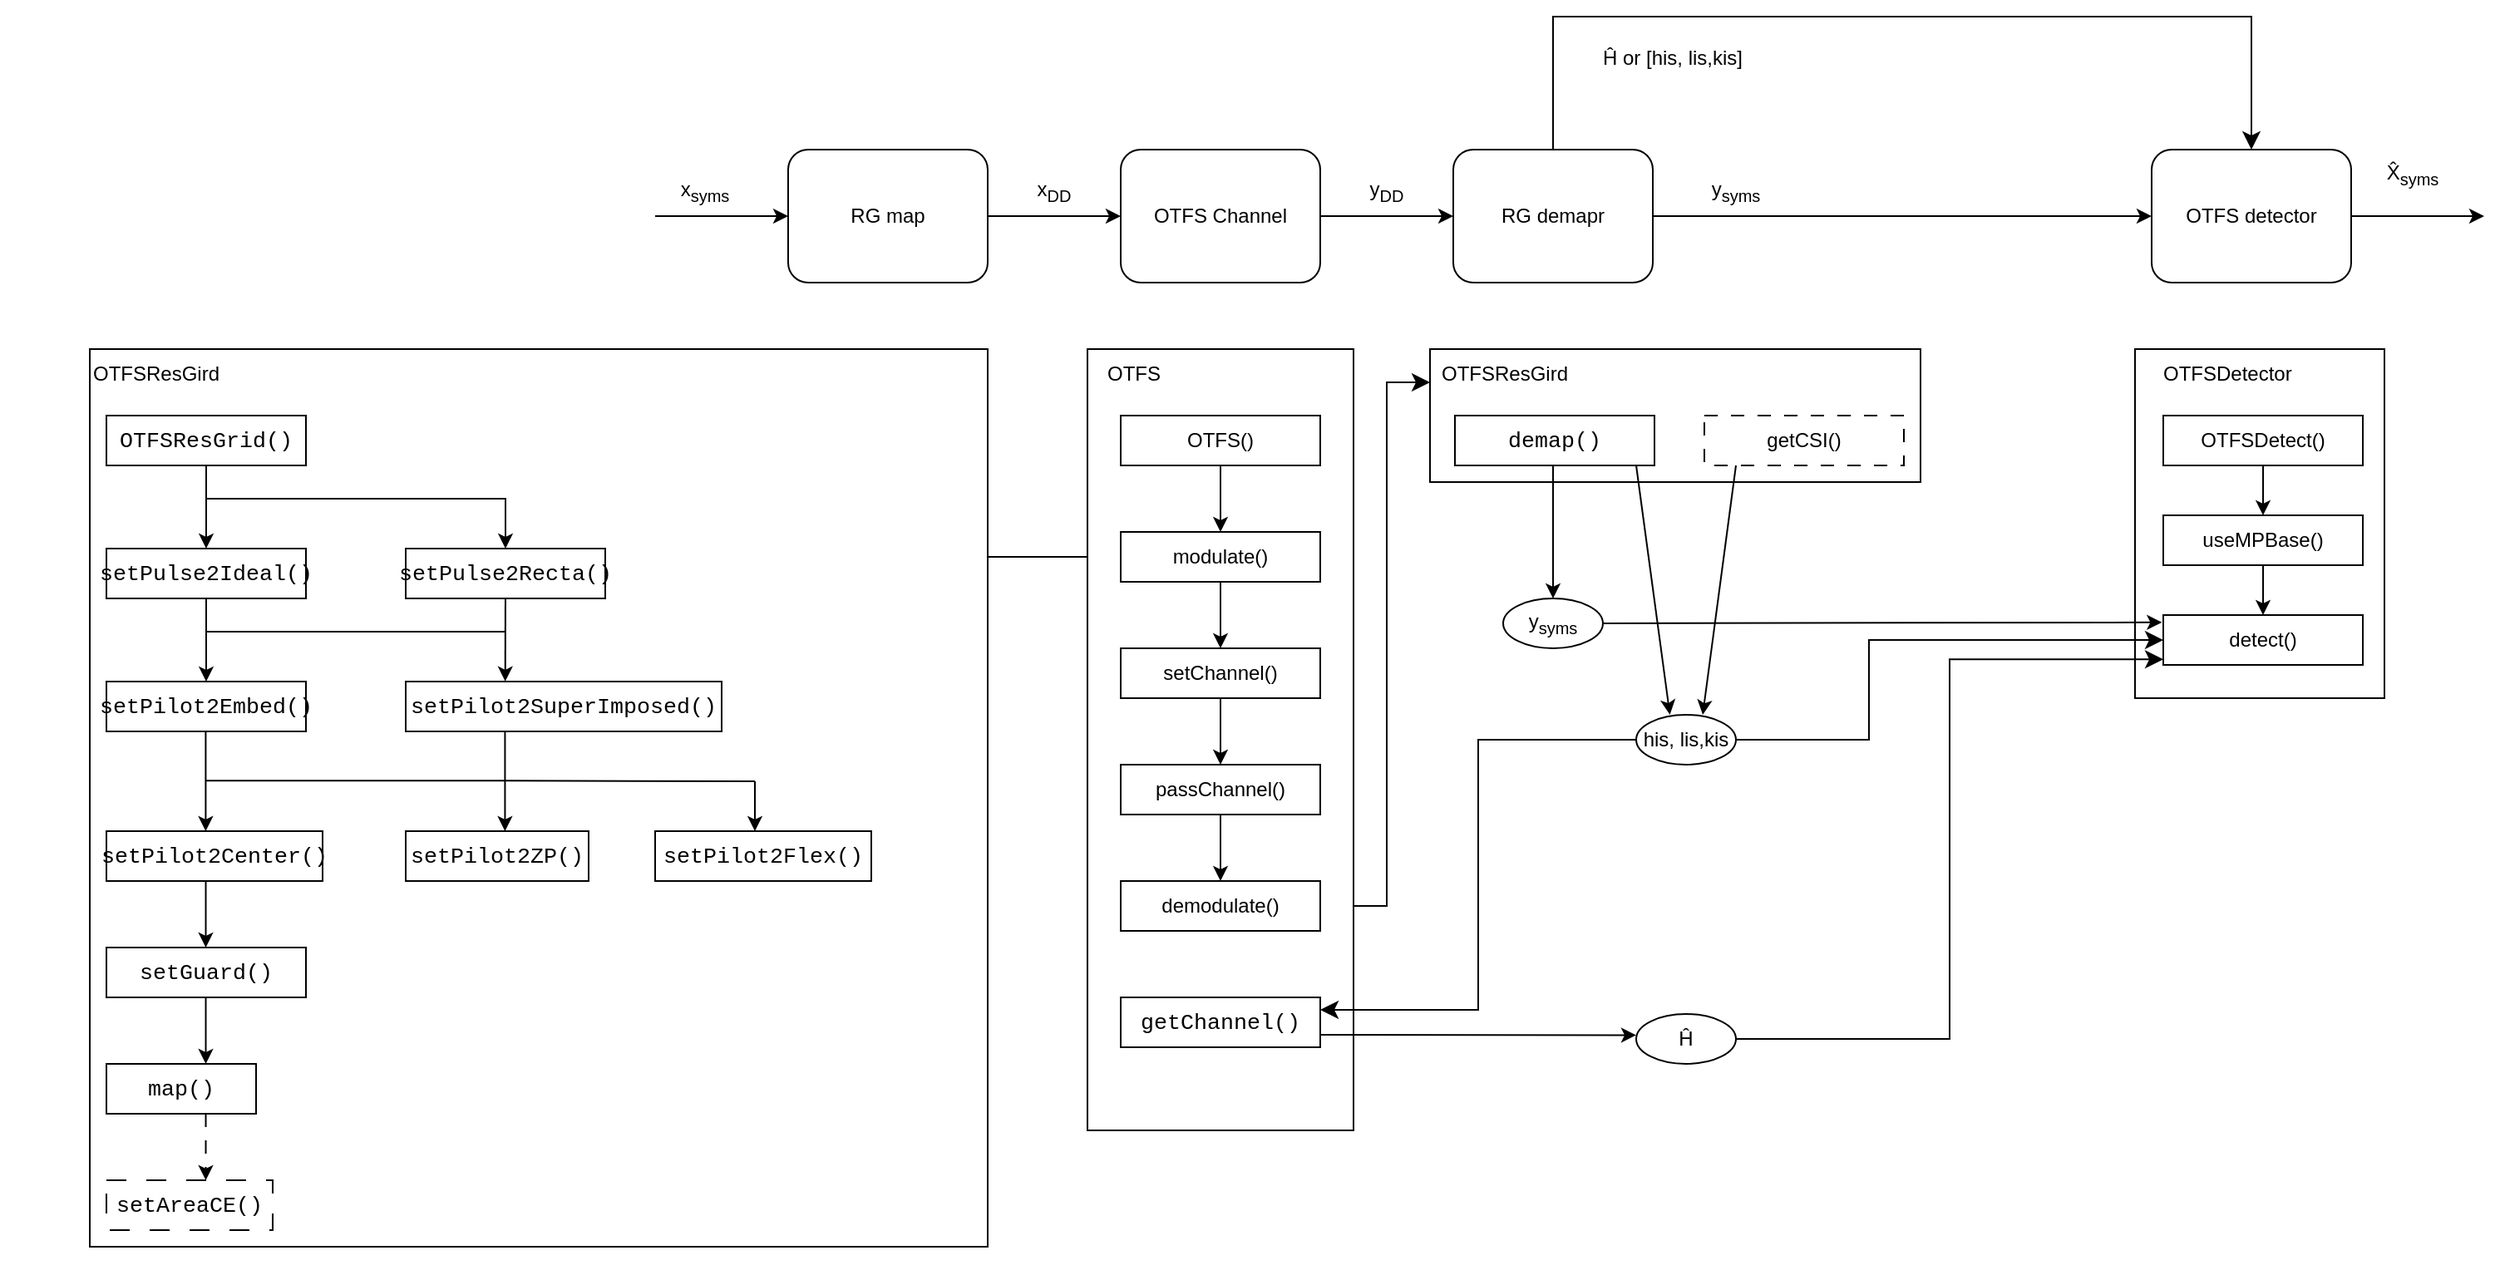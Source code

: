 <mxfile version="20.8.16" type="device"><diagram name="Page-1" id="07f2ILOok9uQjPRQz_GA"><mxGraphModel dx="2261" dy="836" grid="1" gridSize="10" guides="1" tooltips="1" connect="1" arrows="1" fold="1" page="1" pageScale="1" pageWidth="827" pageHeight="1169" math="0" shadow="0"><root><mxCell id="0"/><mxCell id="1" parent="0"/><mxCell id="uuh1BocC65hF1Oz7mhSW-53" value="" style="group;fillColor=default;" vertex="1" connectable="0" parent="1"><mxGeometry x="-540" y="680" width="540" height="540" as="geometry"/></mxCell><mxCell id="uuh1BocC65hF1Oz7mhSW-22" value="OTFSResGird" style="text;html=1;strokeColor=none;fillColor=none;align=left;verticalAlign=middle;whiteSpace=wrap;rounded=0;" vertex="1" parent="uuh1BocC65hF1Oz7mhSW-53"><mxGeometry width="110" height="30" as="geometry"/></mxCell><mxCell id="uuh1BocC65hF1Oz7mhSW-23" value="&lt;div style=&quot;padding: 30px; font-size: medium;&quot; class=&quot;rtcContent&quot;&gt;&lt;div style=&quot;font-size: 10pt; font-family: Menlo, Monaco, Consolas, &amp;quot;Courier New&amp;quot;, monospace;&quot; class=&quot;lineNode&quot;&gt;OTFSResGrid()&lt;/div&gt;&lt;/div&gt;" style="rounded=0;whiteSpace=wrap;html=1;align=center;" vertex="1" parent="uuh1BocC65hF1Oz7mhSW-53"><mxGeometry x="10" y="40" width="120" height="30" as="geometry"/></mxCell><mxCell id="uuh1BocC65hF1Oz7mhSW-24" value="&lt;div style=&quot;padding: 30px; font-size: medium;&quot; class=&quot;rtcContent&quot;&gt;&lt;div style=&quot;font-size: 10pt; font-family: Menlo, Monaco, Consolas, &amp;quot;Courier New&amp;quot;, monospace;&quot; class=&quot;lineNode&quot;&gt;&lt;div style=&quot;padding: 30px; font-size: medium; text-align: start;&quot; class=&quot;rtcContent&quot;&gt;&lt;div style=&quot;font-size: 10pt;&quot; class=&quot;lineNode&quot;&gt;setPulse2Ideal()&lt;/div&gt;&lt;/div&gt;&lt;/div&gt;&lt;/div&gt;" style="rounded=0;whiteSpace=wrap;html=1;align=center;" vertex="1" parent="uuh1BocC65hF1Oz7mhSW-53"><mxGeometry x="10" y="120" width="120" height="30" as="geometry"/></mxCell><mxCell id="uuh1BocC65hF1Oz7mhSW-27" style="edgeStyle=orthogonalEdgeStyle;rounded=0;orthogonalLoop=1;jettySize=auto;html=1;entryX=0.5;entryY=0;entryDx=0;entryDy=0;" edge="1" parent="uuh1BocC65hF1Oz7mhSW-53" source="uuh1BocC65hF1Oz7mhSW-23" target="uuh1BocC65hF1Oz7mhSW-24"><mxGeometry relative="1" as="geometry"/></mxCell><mxCell id="uuh1BocC65hF1Oz7mhSW-25" value="&lt;div style=&quot;padding: 30px; font-size: medium;&quot; class=&quot;rtcContent&quot;&gt;&lt;div style=&quot;font-size: 10pt; font-family: Menlo, Monaco, Consolas, &amp;quot;Courier New&amp;quot;, monospace;&quot; class=&quot;lineNode&quot;&gt;&lt;div style=&quot;padding: 30px; font-size: medium; text-align: start;&quot; class=&quot;rtcContent&quot;&gt;&lt;div style=&quot;font-size: 10pt;&quot; class=&quot;lineNode&quot;&gt;&lt;div style=&quot;padding: 30px; font-size: medium;&quot; class=&quot;rtcContent&quot;&gt;&lt;div style=&quot;font-size: 10pt;&quot; class=&quot;lineNode&quot;&gt;setPulse2Recta()&lt;/div&gt;&lt;/div&gt;&lt;/div&gt;&lt;/div&gt;&lt;/div&gt;&lt;/div&gt;" style="rounded=0;whiteSpace=wrap;html=1;align=center;" vertex="1" parent="uuh1BocC65hF1Oz7mhSW-53"><mxGeometry x="190" y="120" width="120" height="30" as="geometry"/></mxCell><mxCell id="uuh1BocC65hF1Oz7mhSW-29" style="edgeStyle=orthogonalEdgeStyle;rounded=0;orthogonalLoop=1;jettySize=auto;html=1;" edge="1" parent="uuh1BocC65hF1Oz7mhSW-53" source="uuh1BocC65hF1Oz7mhSW-23" target="uuh1BocC65hF1Oz7mhSW-25"><mxGeometry relative="1" as="geometry"><Array as="points"><mxPoint x="70" y="90"/><mxPoint x="250" y="90"/></Array></mxGeometry></mxCell><mxCell id="uuh1BocC65hF1Oz7mhSW-30" value="&lt;div style=&quot;padding: 30px; font-size: medium; text-align: start;&quot; class=&quot;rtcContent&quot;&gt;&lt;div style=&quot;font-size: 10pt; font-family: Menlo, Monaco, Consolas, &amp;quot;Courier New&amp;quot;, monospace;&quot; class=&quot;lineNode&quot;&gt;setPilot2Embed()&lt;/div&gt;&lt;/div&gt;" style="rounded=0;whiteSpace=wrap;html=1;" vertex="1" parent="uuh1BocC65hF1Oz7mhSW-53"><mxGeometry x="10" y="200" width="120" height="30" as="geometry"/></mxCell><mxCell id="uuh1BocC65hF1Oz7mhSW-32" style="edgeStyle=orthogonalEdgeStyle;rounded=0;orthogonalLoop=1;jettySize=auto;html=1;" edge="1" parent="uuh1BocC65hF1Oz7mhSW-53" source="uuh1BocC65hF1Oz7mhSW-24" target="uuh1BocC65hF1Oz7mhSW-30"><mxGeometry relative="1" as="geometry"/></mxCell><mxCell id="uuh1BocC65hF1Oz7mhSW-31" value="&lt;div style=&quot;padding: 30px; font-size: medium; text-align: start;&quot; class=&quot;rtcContent&quot;&gt;&lt;div style=&quot;font-size: 10pt; font-family: Menlo, Monaco, Consolas, &amp;quot;Courier New&amp;quot;, monospace;&quot; class=&quot;lineNode&quot;&gt;&lt;div style=&quot;padding: 30px; font-size: medium;&quot; class=&quot;rtcContent&quot;&gt;&lt;div style=&quot;font-size: 10pt;&quot; class=&quot;lineNode&quot;&gt;setPilot2SuperImposed()&lt;/div&gt;&lt;/div&gt;&lt;/div&gt;&lt;/div&gt;" style="rounded=0;whiteSpace=wrap;html=1;" vertex="1" parent="uuh1BocC65hF1Oz7mhSW-53"><mxGeometry x="190" y="200" width="190" height="30" as="geometry"/></mxCell><mxCell id="uuh1BocC65hF1Oz7mhSW-34" value="" style="endArrow=classic;html=1;rounded=0;entryX=0.315;entryY=-0.003;entryDx=0;entryDy=0;entryPerimeter=0;" edge="1" parent="uuh1BocC65hF1Oz7mhSW-53" source="uuh1BocC65hF1Oz7mhSW-25" target="uuh1BocC65hF1Oz7mhSW-31"><mxGeometry width="50" height="50" relative="1" as="geometry"><mxPoint x="250" y="320" as="sourcePoint"/><mxPoint x="300" y="270" as="targetPoint"/></mxGeometry></mxCell><mxCell id="uuh1BocC65hF1Oz7mhSW-35" value="" style="endArrow=none;html=1;rounded=0;" edge="1" parent="uuh1BocC65hF1Oz7mhSW-53"><mxGeometry width="50" height="50" relative="1" as="geometry"><mxPoint x="70" y="170" as="sourcePoint"/><mxPoint x="250" y="170" as="targetPoint"/></mxGeometry></mxCell><mxCell id="uuh1BocC65hF1Oz7mhSW-36" value="&lt;div style=&quot;padding: 30px; font-size: medium; text-align: start;&quot; class=&quot;rtcContent&quot;&gt;&lt;div style=&quot;font-size: 10pt; font-family: Menlo, Monaco, Consolas, &amp;quot;Courier New&amp;quot;, monospace;&quot; class=&quot;lineNode&quot;&gt;&lt;div style=&quot;padding: 30px; font-size: medium;&quot; class=&quot;rtcContent&quot;&gt;&lt;div style=&quot;font-size: 10pt;&quot; class=&quot;lineNode&quot;&gt;setPilot2Center()&lt;/div&gt;&lt;/div&gt;&lt;/div&gt;&lt;/div&gt;" style="rounded=0;whiteSpace=wrap;html=1;" vertex="1" parent="uuh1BocC65hF1Oz7mhSW-53"><mxGeometry x="10" y="290" width="130" height="30" as="geometry"/></mxCell><mxCell id="uuh1BocC65hF1Oz7mhSW-37" value="&lt;div style=&quot;padding: 30px; font-size: medium; text-align: start;&quot; class=&quot;rtcContent&quot;&gt;&lt;div style=&quot;font-size: 10pt; font-family: Menlo, Monaco, Consolas, &amp;quot;Courier New&amp;quot;, monospace;&quot; class=&quot;lineNode&quot;&gt;&lt;div style=&quot;padding: 30px; font-size: medium;&quot; class=&quot;rtcContent&quot;&gt;&lt;div style=&quot;font-size: 10pt;&quot; class=&quot;lineNode&quot;&gt;&lt;div style=&quot;padding: 30px; font-size: medium;&quot; class=&quot;rtcContent&quot;&gt;&lt;div style=&quot;font-size: 10pt;&quot; class=&quot;lineNode&quot;&gt;setPilot2ZP()&lt;/div&gt;&lt;/div&gt;&lt;/div&gt;&lt;/div&gt;&lt;/div&gt;&lt;/div&gt;" style="rounded=0;whiteSpace=wrap;html=1;" vertex="1" parent="uuh1BocC65hF1Oz7mhSW-53"><mxGeometry x="190" y="290" width="110" height="30" as="geometry"/></mxCell><mxCell id="uuh1BocC65hF1Oz7mhSW-38" value="&lt;div style=&quot;padding: 30px; font-size: medium; text-align: start;&quot; class=&quot;rtcContent&quot;&gt;&lt;div style=&quot;font-size: 10pt; font-family: Menlo, Monaco, Consolas, &amp;quot;Courier New&amp;quot;, monospace;&quot; class=&quot;lineNode&quot;&gt;&lt;div style=&quot;padding: 30px; font-size: medium;&quot; class=&quot;rtcContent&quot;&gt;&lt;div style=&quot;font-size: 10pt;&quot; class=&quot;lineNode&quot;&gt;&lt;div style=&quot;padding: 30px; font-size: medium;&quot; class=&quot;rtcContent&quot;&gt;&lt;div style=&quot;font-size: 10pt;&quot; class=&quot;lineNode&quot;&gt;setPilot2Flex()&lt;/div&gt;&lt;/div&gt;&lt;/div&gt;&lt;/div&gt;&lt;/div&gt;&lt;/div&gt;" style="rounded=0;whiteSpace=wrap;html=1;" vertex="1" parent="uuh1BocC65hF1Oz7mhSW-53"><mxGeometry x="340" y="290" width="130" height="30" as="geometry"/></mxCell><mxCell id="uuh1BocC65hF1Oz7mhSW-40" value="" style="endArrow=classic;html=1;rounded=0;" edge="1" parent="uuh1BocC65hF1Oz7mhSW-53"><mxGeometry width="50" height="50" relative="1" as="geometry"><mxPoint x="69.71" y="230" as="sourcePoint"/><mxPoint x="69.71" y="290" as="targetPoint"/></mxGeometry></mxCell><mxCell id="uuh1BocC65hF1Oz7mhSW-41" value="" style="endArrow=classic;html=1;rounded=0;" edge="1" parent="uuh1BocC65hF1Oz7mhSW-53"><mxGeometry width="50" height="50" relative="1" as="geometry"><mxPoint x="249.71" y="230" as="sourcePoint"/><mxPoint x="249.71" y="290" as="targetPoint"/></mxGeometry></mxCell><mxCell id="uuh1BocC65hF1Oz7mhSW-42" value="" style="endArrow=none;html=1;rounded=0;" edge="1" parent="uuh1BocC65hF1Oz7mhSW-53"><mxGeometry width="50" height="50" relative="1" as="geometry"><mxPoint x="70" y="259.66" as="sourcePoint"/><mxPoint x="250" y="259.66" as="targetPoint"/></mxGeometry></mxCell><mxCell id="uuh1BocC65hF1Oz7mhSW-43" value="" style="endArrow=none;html=1;rounded=0;" edge="1" parent="uuh1BocC65hF1Oz7mhSW-53"><mxGeometry width="50" height="50" relative="1" as="geometry"><mxPoint x="250" y="259.66" as="sourcePoint"/><mxPoint x="400" y="260" as="targetPoint"/></mxGeometry></mxCell><mxCell id="uuh1BocC65hF1Oz7mhSW-44" value="" style="endArrow=classic;html=1;rounded=0;" edge="1" parent="uuh1BocC65hF1Oz7mhSW-53"><mxGeometry width="50" height="50" relative="1" as="geometry"><mxPoint x="400" y="260" as="sourcePoint"/><mxPoint x="400" y="290" as="targetPoint"/></mxGeometry></mxCell><mxCell id="uuh1BocC65hF1Oz7mhSW-45" value="&lt;div style=&quot;padding: 30px; font-size: medium; text-align: start;&quot; class=&quot;rtcContent&quot;&gt;&lt;div style=&quot;font-size: 10pt; font-family: Menlo, Monaco, Consolas, &amp;quot;Courier New&amp;quot;, monospace;&quot; class=&quot;lineNode&quot;&gt;setGuard()&lt;/div&gt;&lt;/div&gt;" style="rounded=0;whiteSpace=wrap;html=1;" vertex="1" parent="uuh1BocC65hF1Oz7mhSW-53"><mxGeometry x="10" y="360" width="120" height="30" as="geometry"/></mxCell><mxCell id="uuh1BocC65hF1Oz7mhSW-47" value="&lt;div style=&quot;padding: 30px; font-size: medium; text-align: start;&quot; class=&quot;rtcContent&quot;&gt;&lt;div style=&quot;font-size: 10pt; font-family: Menlo, Monaco, Consolas, &amp;quot;Courier New&amp;quot;, monospace;&quot; class=&quot;lineNode&quot;&gt;map()&lt;/div&gt;&lt;/div&gt;" style="rounded=0;whiteSpace=wrap;html=1;" vertex="1" parent="uuh1BocC65hF1Oz7mhSW-53"><mxGeometry x="10" y="430" width="90" height="30" as="geometry"/></mxCell><mxCell id="uuh1BocC65hF1Oz7mhSW-49" value="&lt;div style=&quot;padding: 30px; font-size: medium; text-align: start;&quot; class=&quot;rtcContent&quot;&gt;&lt;div style=&quot;font-size: 10pt; font-family: Menlo, Monaco, Consolas, &amp;quot;Courier New&amp;quot;, monospace;&quot; class=&quot;lineNode&quot;&gt;setAreaCE()&lt;/div&gt;&lt;/div&gt;" style="rounded=0;whiteSpace=wrap;html=1;dashed=1;dashPattern=12 12;" vertex="1" parent="uuh1BocC65hF1Oz7mhSW-53"><mxGeometry x="10" y="500" width="100" height="30" as="geometry"/></mxCell><mxCell id="uuh1BocC65hF1Oz7mhSW-50" value="" style="endArrow=classic;html=1;rounded=0;" edge="1" parent="uuh1BocC65hF1Oz7mhSW-53"><mxGeometry width="50" height="50" relative="1" as="geometry"><mxPoint x="69.76" y="320" as="sourcePoint"/><mxPoint x="69.76" y="360" as="targetPoint"/></mxGeometry></mxCell><mxCell id="uuh1BocC65hF1Oz7mhSW-54" value="" style="rounded=0;whiteSpace=wrap;html=1;fillColor=none;" vertex="1" parent="uuh1BocC65hF1Oz7mhSW-53"><mxGeometry width="540" height="540" as="geometry"/></mxCell><mxCell id="uuh1BocC65hF1Oz7mhSW-51" value="" style="endArrow=classic;html=1;rounded=0;" edge="1" parent="uuh1BocC65hF1Oz7mhSW-53"><mxGeometry width="50" height="50" relative="1" as="geometry"><mxPoint x="69.76" y="390" as="sourcePoint"/><mxPoint x="69.76" y="430" as="targetPoint"/></mxGeometry></mxCell><mxCell id="uuh1BocC65hF1Oz7mhSW-52" value="" style="endArrow=classic;html=1;rounded=0;dashed=1;dashPattern=8 8;" edge="1" parent="uuh1BocC65hF1Oz7mhSW-53"><mxGeometry width="50" height="50" relative="1" as="geometry"><mxPoint x="69.76" y="460" as="sourcePoint"/><mxPoint x="69.76" y="500" as="targetPoint"/></mxGeometry></mxCell><mxCell id="uuh1BocC65hF1Oz7mhSW-3" value="RG map" style="rounded=1;whiteSpace=wrap;html=1;" vertex="1" parent="1"><mxGeometry x="-120" y="560" width="120" height="80" as="geometry"/></mxCell><mxCell id="uuh1BocC65hF1Oz7mhSW-4" value="" style="endArrow=classic;html=1;rounded=0;entryX=0;entryY=0.5;entryDx=0;entryDy=0;" edge="1" parent="1" target="uuh1BocC65hF1Oz7mhSW-3"><mxGeometry width="50" height="50" relative="1" as="geometry"><mxPoint x="-200" y="600" as="sourcePoint"/><mxPoint x="-150" y="610" as="targetPoint"/></mxGeometry></mxCell><mxCell id="uuh1BocC65hF1Oz7mhSW-5" value="x&lt;sub&gt;syms&lt;/sub&gt;" style="text;html=1;strokeColor=none;fillColor=none;align=center;verticalAlign=middle;whiteSpace=wrap;rounded=0;" vertex="1" parent="1"><mxGeometry x="-200" y="570" width="60" height="30" as="geometry"/></mxCell><mxCell id="uuh1BocC65hF1Oz7mhSW-6" value="" style="endArrow=classic;html=1;rounded=0;exitX=1;exitY=0.5;exitDx=0;exitDy=0;" edge="1" parent="1" source="uuh1BocC65hF1Oz7mhSW-3"><mxGeometry width="50" height="50" relative="1" as="geometry"><mxPoint x="90" y="660" as="sourcePoint"/><mxPoint x="80" y="600" as="targetPoint"/></mxGeometry></mxCell><mxCell id="uuh1BocC65hF1Oz7mhSW-7" value="OTFS Channel" style="rounded=1;whiteSpace=wrap;html=1;" vertex="1" parent="1"><mxGeometry x="80" y="560" width="120" height="80" as="geometry"/></mxCell><mxCell id="uuh1BocC65hF1Oz7mhSW-8" value="x&lt;sub&gt;DD&lt;/sub&gt;" style="text;html=1;strokeColor=none;fillColor=none;align=center;verticalAlign=middle;whiteSpace=wrap;rounded=0;" vertex="1" parent="1"><mxGeometry x="10" y="570" width="60" height="30" as="geometry"/></mxCell><mxCell id="uuh1BocC65hF1Oz7mhSW-9" value="RG demapr" style="rounded=1;whiteSpace=wrap;html=1;" vertex="1" parent="1"><mxGeometry x="280" y="560" width="120" height="80" as="geometry"/></mxCell><mxCell id="uuh1BocC65hF1Oz7mhSW-10" value="" style="endArrow=classic;html=1;rounded=0;exitX=1;exitY=0.5;exitDx=0;exitDy=0;entryX=0;entryY=0.5;entryDx=0;entryDy=0;" edge="1" parent="1" source="uuh1BocC65hF1Oz7mhSW-7" target="uuh1BocC65hF1Oz7mhSW-9"><mxGeometry width="50" height="50" relative="1" as="geometry"><mxPoint x="290" y="730" as="sourcePoint"/><mxPoint x="340" y="680" as="targetPoint"/></mxGeometry></mxCell><mxCell id="uuh1BocC65hF1Oz7mhSW-11" value="y&lt;sub&gt;DD&lt;/sub&gt;" style="text;html=1;strokeColor=none;fillColor=none;align=center;verticalAlign=middle;whiteSpace=wrap;rounded=0;" vertex="1" parent="1"><mxGeometry x="210" y="570" width="60" height="30" as="geometry"/></mxCell><mxCell id="uuh1BocC65hF1Oz7mhSW-12" value="OTFS detector" style="rounded=1;whiteSpace=wrap;html=1;" vertex="1" parent="1"><mxGeometry x="700" y="560" width="120" height="80" as="geometry"/></mxCell><mxCell id="uuh1BocC65hF1Oz7mhSW-13" value="" style="endArrow=classic;html=1;rounded=0;exitX=1;exitY=0.5;exitDx=0;exitDy=0;entryX=0;entryY=0.5;entryDx=0;entryDy=0;" edge="1" parent="1" source="uuh1BocC65hF1Oz7mhSW-9" target="uuh1BocC65hF1Oz7mhSW-12"><mxGeometry width="50" height="50" relative="1" as="geometry"><mxPoint x="410" y="670" as="sourcePoint"/><mxPoint x="460" y="620" as="targetPoint"/></mxGeometry></mxCell><mxCell id="uuh1BocC65hF1Oz7mhSW-14" value="" style="edgeStyle=elbowEdgeStyle;elbow=vertical;endArrow=classic;html=1;curved=0;rounded=0;endSize=8;startSize=8;exitX=0.5;exitY=0;exitDx=0;exitDy=0;entryX=0.5;entryY=0;entryDx=0;entryDy=0;" edge="1" parent="1" source="uuh1BocC65hF1Oz7mhSW-9" target="uuh1BocC65hF1Oz7mhSW-12"><mxGeometry width="50" height="50" relative="1" as="geometry"><mxPoint x="400" y="550" as="sourcePoint"/><mxPoint x="450" y="500" as="targetPoint"/><Array as="points"><mxPoint x="440" y="480"/></Array></mxGeometry></mxCell><mxCell id="uuh1BocC65hF1Oz7mhSW-16" value="Ĥ or [his, lis,kis]" style="text;html=1;strokeColor=none;fillColor=none;align=center;verticalAlign=middle;whiteSpace=wrap;rounded=0;" vertex="1" parent="1"><mxGeometry x="354" y="490" width="116" height="30" as="geometry"/></mxCell><mxCell id="uuh1BocC65hF1Oz7mhSW-18" value="X̂&lt;sub&gt;syms&lt;/sub&gt;" style="text;html=1;strokeColor=none;fillColor=none;align=center;verticalAlign=middle;whiteSpace=wrap;rounded=0;" vertex="1" parent="1"><mxGeometry x="827" y="560" width="60" height="30" as="geometry"/></mxCell><mxCell id="uuh1BocC65hF1Oz7mhSW-19" value="" style="endArrow=classic;html=1;rounded=0;exitX=1;exitY=0.5;exitDx=0;exitDy=0;entryX=0;entryY=0.5;entryDx=0;entryDy=0;" edge="1" parent="1"><mxGeometry width="50" height="50" relative="1" as="geometry"><mxPoint x="820" y="600" as="sourcePoint"/><mxPoint x="900" y="600" as="targetPoint"/></mxGeometry></mxCell><mxCell id="uuh1BocC65hF1Oz7mhSW-69" value="" style="endArrow=classic;html=1;rounded=0;entryX=0;entryY=0.5;entryDx=0;entryDy=0;" edge="1" parent="1" target="uuh1BocC65hF1Oz7mhSW-56"><mxGeometry width="50" height="50" relative="1" as="geometry"><mxPoint y="805" as="sourcePoint"/><mxPoint x="50" y="670" as="targetPoint"/></mxGeometry></mxCell><mxCell id="uuh1BocC65hF1Oz7mhSW-99" value="" style="group" vertex="1" connectable="0" parent="1"><mxGeometry x="266" y="680" width="295" height="80" as="geometry"/></mxCell><mxCell id="uuh1BocC65hF1Oz7mhSW-98" value="" style="rounded=0;whiteSpace=wrap;html=1;fillColor=default;" vertex="1" parent="uuh1BocC65hF1Oz7mhSW-99"><mxGeometry width="295" height="80" as="geometry"/></mxCell><mxCell id="uuh1BocC65hF1Oz7mhSW-71" value="OTFSResGird" style="text;html=1;strokeColor=none;fillColor=none;align=left;verticalAlign=middle;whiteSpace=wrap;rounded=0;" vertex="1" parent="uuh1BocC65hF1Oz7mhSW-99"><mxGeometry x="5" width="110" height="30" as="geometry"/></mxCell><mxCell id="uuh1BocC65hF1Oz7mhSW-72" value="&lt;div style=&quot;padding: 30px; font-size: medium;&quot; class=&quot;rtcContent&quot;&gt;&lt;div style=&quot;font-size: 10pt; font-family: Menlo, Monaco, Consolas, &amp;quot;Courier New&amp;quot;, monospace;&quot; class=&quot;lineNode&quot;&gt;demap()&lt;/div&gt;&lt;/div&gt;" style="rounded=0;whiteSpace=wrap;html=1;align=center;" vertex="1" parent="uuh1BocC65hF1Oz7mhSW-99"><mxGeometry x="15" y="40" width="120" height="30" as="geometry"/></mxCell><mxCell id="uuh1BocC65hF1Oz7mhSW-97" value="getCSI()" style="rounded=0;whiteSpace=wrap;html=1;fillColor=default;dashed=1;dashPattern=8 8;" vertex="1" parent="uuh1BocC65hF1Oz7mhSW-99"><mxGeometry x="165" y="40" width="120" height="30" as="geometry"/></mxCell><mxCell id="uuh1BocC65hF1Oz7mhSW-104" value="" style="edgeStyle=elbowEdgeStyle;elbow=horizontal;endArrow=classic;html=1;curved=0;rounded=0;endSize=8;startSize=8;exitX=1;exitY=0.5;exitDx=0;exitDy=0;entryX=0;entryY=0.25;entryDx=0;entryDy=0;" edge="1" parent="1" source="uuh1BocC65hF1Oz7mhSW-64" target="uuh1BocC65hF1Oz7mhSW-98"><mxGeometry width="50" height="50" relative="1" as="geometry"><mxPoint x="320" y="950" as="sourcePoint"/><mxPoint x="370" y="900" as="targetPoint"/><Array as="points"><mxPoint x="240" y="860"/></Array></mxGeometry></mxCell><mxCell id="uuh1BocC65hF1Oz7mhSW-117" value="" style="group" vertex="1" connectable="0" parent="1"><mxGeometry x="690" y="680" width="150" height="210" as="geometry"/></mxCell><mxCell id="uuh1BocC65hF1Oz7mhSW-107" value="" style="rounded=0;whiteSpace=wrap;html=1;fillColor=default;" vertex="1" parent="uuh1BocC65hF1Oz7mhSW-117"><mxGeometry width="150" height="210" as="geometry"/></mxCell><mxCell id="uuh1BocC65hF1Oz7mhSW-108" value="OTFSDetector" style="text;html=1;strokeColor=none;fillColor=none;align=left;verticalAlign=middle;whiteSpace=wrap;rounded=0;" vertex="1" parent="uuh1BocC65hF1Oz7mhSW-117"><mxGeometry x="15" width="110" height="30" as="geometry"/></mxCell><mxCell id="uuh1BocC65hF1Oz7mhSW-111" value="OTFSDetect()" style="rounded=0;whiteSpace=wrap;html=1;fillColor=default;" vertex="1" parent="uuh1BocC65hF1Oz7mhSW-117"><mxGeometry x="17" y="40" width="120" height="30" as="geometry"/></mxCell><mxCell id="uuh1BocC65hF1Oz7mhSW-112" value="useMPBase()" style="rounded=0;whiteSpace=wrap;html=1;fillColor=default;" vertex="1" parent="uuh1BocC65hF1Oz7mhSW-117"><mxGeometry x="17" y="100" width="120" height="30" as="geometry"/></mxCell><mxCell id="uuh1BocC65hF1Oz7mhSW-114" style="edgeStyle=orthogonalEdgeStyle;rounded=0;orthogonalLoop=1;jettySize=auto;html=1;entryX=0.5;entryY=0;entryDx=0;entryDy=0;" edge="1" parent="uuh1BocC65hF1Oz7mhSW-117" source="uuh1BocC65hF1Oz7mhSW-111" target="uuh1BocC65hF1Oz7mhSW-112"><mxGeometry relative="1" as="geometry"/></mxCell><mxCell id="uuh1BocC65hF1Oz7mhSW-113" value="detect()" style="rounded=0;whiteSpace=wrap;html=1;fillColor=default;" vertex="1" parent="uuh1BocC65hF1Oz7mhSW-117"><mxGeometry x="17" y="160" width="120" height="30" as="geometry"/></mxCell><mxCell id="uuh1BocC65hF1Oz7mhSW-115" style="edgeStyle=orthogonalEdgeStyle;rounded=0;orthogonalLoop=1;jettySize=auto;html=1;entryX=0.5;entryY=0;entryDx=0;entryDy=0;" edge="1" parent="uuh1BocC65hF1Oz7mhSW-117" source="uuh1BocC65hF1Oz7mhSW-112" target="uuh1BocC65hF1Oz7mhSW-113"><mxGeometry relative="1" as="geometry"/></mxCell><mxCell id="uuh1BocC65hF1Oz7mhSW-118" value="y&lt;sub&gt;syms&lt;/sub&gt;" style="text;html=1;strokeColor=none;fillColor=none;align=center;verticalAlign=middle;whiteSpace=wrap;rounded=0;" vertex="1" parent="1"><mxGeometry x="420" y="570" width="60" height="30" as="geometry"/></mxCell><mxCell id="uuh1BocC65hF1Oz7mhSW-121" value="" style="endArrow=classic;html=1;rounded=0;entryX=0.5;entryY=0;entryDx=0;entryDy=0;" edge="1" parent="1" target="uuh1BocC65hF1Oz7mhSW-131"><mxGeometry width="50" height="50" relative="1" as="geometry"><mxPoint x="340" y="750" as="sourcePoint"/><mxPoint x="340" y="840" as="targetPoint"/></mxGeometry></mxCell><mxCell id="uuh1BocC65hF1Oz7mhSW-122" value="" style="endArrow=classic;html=1;rounded=0;entryX=0.667;entryY=0;entryDx=0;entryDy=0;entryPerimeter=0;" edge="1" parent="1" target="uuh1BocC65hF1Oz7mhSW-132"><mxGeometry width="50" height="50" relative="1" as="geometry"><mxPoint x="450" y="750" as="sourcePoint"/><mxPoint x="450" y="890" as="targetPoint"/></mxGeometry></mxCell><mxCell id="uuh1BocC65hF1Oz7mhSW-125" value="" style="endArrow=classic;html=1;rounded=0;entryX=-0.007;entryY=0.147;entryDx=0;entryDy=0;exitX=1;exitY=0.5;exitDx=0;exitDy=0;endFill=1;entryPerimeter=0;" edge="1" parent="1" source="uuh1BocC65hF1Oz7mhSW-131" target="uuh1BocC65hF1Oz7mhSW-113"><mxGeometry width="50" height="50" relative="1" as="geometry"><mxPoint x="367" y="855" as="sourcePoint"/><mxPoint x="610" y="850" as="targetPoint"/></mxGeometry></mxCell><mxCell id="uuh1BocC65hF1Oz7mhSW-67" value="" style="rounded=0;whiteSpace=wrap;html=1;fillColor=default;" vertex="1" parent="1"><mxGeometry x="60" y="680" width="160" height="470" as="geometry"/></mxCell><mxCell id="uuh1BocC65hF1Oz7mhSW-20" value="OTFS" style="text;html=1;strokeColor=none;fillColor=none;align=left;verticalAlign=middle;whiteSpace=wrap;rounded=0;" vertex="1" parent="1"><mxGeometry x="70" y="680" width="110" height="30" as="geometry"/></mxCell><mxCell id="uuh1BocC65hF1Oz7mhSW-55" value="OTFS()" style="rounded=0;whiteSpace=wrap;html=1;fillColor=default;" vertex="1" parent="1"><mxGeometry x="80" y="720" width="120" height="30" as="geometry"/></mxCell><mxCell id="uuh1BocC65hF1Oz7mhSW-56" value="modulate()" style="rounded=0;whiteSpace=wrap;html=1;fillColor=default;" vertex="1" parent="1"><mxGeometry x="80" y="790" width="120" height="30" as="geometry"/></mxCell><mxCell id="uuh1BocC65hF1Oz7mhSW-59" style="edgeStyle=orthogonalEdgeStyle;rounded=0;orthogonalLoop=1;jettySize=auto;html=1;entryX=0.5;entryY=0;entryDx=0;entryDy=0;" edge="1" parent="1" source="uuh1BocC65hF1Oz7mhSW-55" target="uuh1BocC65hF1Oz7mhSW-56"><mxGeometry relative="1" as="geometry"/></mxCell><mxCell id="uuh1BocC65hF1Oz7mhSW-57" value="setChannel()" style="rounded=0;whiteSpace=wrap;html=1;fillColor=default;" vertex="1" parent="1"><mxGeometry x="80" y="860" width="120" height="30" as="geometry"/></mxCell><mxCell id="uuh1BocC65hF1Oz7mhSW-60" style="edgeStyle=orthogonalEdgeStyle;rounded=0;orthogonalLoop=1;jettySize=auto;html=1;entryX=0.5;entryY=0;entryDx=0;entryDy=0;" edge="1" parent="1" source="uuh1BocC65hF1Oz7mhSW-56" target="uuh1BocC65hF1Oz7mhSW-57"><mxGeometry relative="1" as="geometry"/></mxCell><mxCell id="uuh1BocC65hF1Oz7mhSW-63" value="passChannel()" style="rounded=0;whiteSpace=wrap;html=1;fillColor=default;" vertex="1" parent="1"><mxGeometry x="80" y="930" width="120" height="30" as="geometry"/></mxCell><mxCell id="uuh1BocC65hF1Oz7mhSW-66" style="edgeStyle=orthogonalEdgeStyle;rounded=0;orthogonalLoop=1;jettySize=auto;html=1;entryX=0.5;entryY=0;entryDx=0;entryDy=0;" edge="1" parent="1" source="uuh1BocC65hF1Oz7mhSW-57" target="uuh1BocC65hF1Oz7mhSW-63"><mxGeometry relative="1" as="geometry"/></mxCell><mxCell id="uuh1BocC65hF1Oz7mhSW-64" value="demodulate()" style="rounded=0;whiteSpace=wrap;html=1;fillColor=default;" vertex="1" parent="1"><mxGeometry x="80" y="1000" width="120" height="30" as="geometry"/></mxCell><mxCell id="uuh1BocC65hF1Oz7mhSW-65" style="edgeStyle=orthogonalEdgeStyle;rounded=0;orthogonalLoop=1;jettySize=auto;html=1;entryX=0.5;entryY=0;entryDx=0;entryDy=0;" edge="1" parent="1" source="uuh1BocC65hF1Oz7mhSW-63" target="uuh1BocC65hF1Oz7mhSW-64"><mxGeometry relative="1" as="geometry"/></mxCell><mxCell id="uuh1BocC65hF1Oz7mhSW-126" value="&lt;div style=&quot;padding: 30px; font-size: medium; text-align: start;&quot; class=&quot;rtcContent&quot;&gt;&lt;div style=&quot;font-size: 10pt; font-family: Menlo, Monaco, Consolas, &amp;quot;Courier New&amp;quot;, monospace;&quot; class=&quot;lineNode&quot;&gt;getChannel()&lt;/div&gt;&lt;/div&gt;" style="rounded=0;whiteSpace=wrap;html=1;fillColor=default;" vertex="1" parent="1"><mxGeometry x="80" y="1070" width="120" height="30" as="geometry"/></mxCell><mxCell id="uuh1BocC65hF1Oz7mhSW-128" value="" style="endArrow=classic;html=1;rounded=0;entryX=0.338;entryY=-0.002;entryDx=0;entryDy=0;entryPerimeter=0;" edge="1" parent="1" target="uuh1BocC65hF1Oz7mhSW-132"><mxGeometry width="50" height="50" relative="1" as="geometry"><mxPoint x="390" y="750" as="sourcePoint"/><mxPoint x="390" y="890" as="targetPoint"/></mxGeometry></mxCell><mxCell id="uuh1BocC65hF1Oz7mhSW-129" value="" style="edgeStyle=elbowEdgeStyle;elbow=horizontal;endArrow=classic;html=1;curved=0;rounded=0;endSize=8;startSize=8;exitX=1;exitY=0.5;exitDx=0;exitDy=0;entryX=0;entryY=0.5;entryDx=0;entryDy=0;endFill=1;" edge="1" parent="1" source="uuh1BocC65hF1Oz7mhSW-132" target="uuh1BocC65hF1Oz7mhSW-113"><mxGeometry width="50" height="50" relative="1" as="geometry"><mxPoint x="460" y="1035" as="sourcePoint"/><mxPoint x="560" y="890" as="targetPoint"/><Array as="points"><mxPoint x="530" y="880"/></Array></mxGeometry></mxCell><mxCell id="uuh1BocC65hF1Oz7mhSW-130" value="" style="edgeStyle=elbowEdgeStyle;elbow=horizontal;endArrow=classic;html=1;curved=0;rounded=0;endSize=8;startSize=8;entryX=1;entryY=0.25;entryDx=0;entryDy=0;" edge="1" parent="1" target="uuh1BocC65hF1Oz7mhSW-126"><mxGeometry width="50" height="50" relative="1" as="geometry"><mxPoint x="390" y="915" as="sourcePoint"/><mxPoint x="440" y="960" as="targetPoint"/></mxGeometry></mxCell><mxCell id="uuh1BocC65hF1Oz7mhSW-131" value="y&lt;sub style=&quot;border-color: var(--border-color);&quot;&gt;syms&lt;/sub&gt;" style="ellipse;whiteSpace=wrap;html=1;fillColor=default;" vertex="1" parent="1"><mxGeometry x="310" y="830" width="60" height="30" as="geometry"/></mxCell><mxCell id="uuh1BocC65hF1Oz7mhSW-132" value="his, lis,kis" style="ellipse;whiteSpace=wrap;html=1;fillColor=default;" vertex="1" parent="1"><mxGeometry x="390" y="900" width="60" height="30" as="geometry"/></mxCell><mxCell id="uuh1BocC65hF1Oz7mhSW-133" value="Ĥ" style="ellipse;whiteSpace=wrap;html=1;fillColor=default;" vertex="1" parent="1"><mxGeometry x="390" y="1080" width="60" height="30" as="geometry"/></mxCell><mxCell id="uuh1BocC65hF1Oz7mhSW-134" value="" style="endArrow=classic;html=1;rounded=0;exitX=1;exitY=0.75;exitDx=0;exitDy=0;entryX=0;entryY=0.424;entryDx=0;entryDy=0;entryPerimeter=0;" edge="1" parent="1" source="uuh1BocC65hF1Oz7mhSW-126" target="uuh1BocC65hF1Oz7mhSW-133"><mxGeometry width="50" height="50" relative="1" as="geometry"><mxPoint x="260" y="1170" as="sourcePoint"/><mxPoint x="310" y="1120" as="targetPoint"/></mxGeometry></mxCell><mxCell id="uuh1BocC65hF1Oz7mhSW-136" value="" style="edgeStyle=elbowEdgeStyle;elbow=horizontal;endArrow=classic;html=1;curved=0;rounded=0;endSize=8;startSize=8;exitX=1;exitY=0.5;exitDx=0;exitDy=0;entryX=0;entryY=0.889;entryDx=0;entryDy=0;entryPerimeter=0;" edge="1" parent="1" source="uuh1BocC65hF1Oz7mhSW-133" target="uuh1BocC65hF1Oz7mhSW-113"><mxGeometry width="50" height="50" relative="1" as="geometry"><mxPoint x="450" y="1090" as="sourcePoint"/><mxPoint x="670" y="870" as="targetPoint"/></mxGeometry></mxCell></root></mxGraphModel></diagram></mxfile>